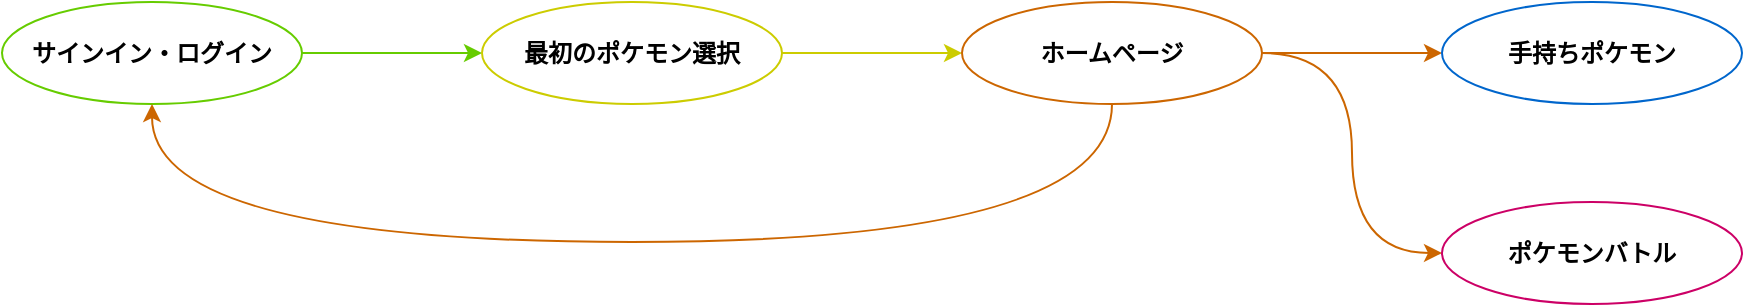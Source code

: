 <mxfile version="26.0.9">
  <diagram id="7gcUSTIZ7YSJ5vT40chW" name="Page-1">
    <mxGraphModel dx="1122" dy="844" grid="1" gridSize="10" guides="1" tooltips="1" connect="1" arrows="1" fold="1" page="1" pageScale="1" pageWidth="1169" pageHeight="827" math="0" shadow="0">
      <root>
        <mxCell id="0" />
        <mxCell id="1" parent="0" />
        <mxCell id="TPWycxajwszOOKe4HPmi-3" style="edgeStyle=orthogonalEdgeStyle;rounded=0;orthogonalLoop=1;jettySize=auto;html=1;entryX=0;entryY=0.5;entryDx=0;entryDy=0;strokeColor=#66CC00;fontStyle=1" edge="1" parent="1" source="TPWycxajwszOOKe4HPmi-2" target="TPWycxajwszOOKe4HPmi-4">
          <mxGeometry relative="1" as="geometry">
            <mxPoint x="360" y="186" as="targetPoint" />
          </mxGeometry>
        </mxCell>
        <mxCell id="TPWycxajwszOOKe4HPmi-2" value="サインイン・ログイン" style="ellipse;whiteSpace=wrap;html=1;align=center;strokeColor=#66CC00;fontStyle=1" vertex="1" parent="1">
          <mxGeometry x="130" y="160" width="150" height="51" as="geometry" />
        </mxCell>
        <mxCell id="TPWycxajwszOOKe4HPmi-6" style="edgeStyle=orthogonalEdgeStyle;rounded=0;orthogonalLoop=1;jettySize=auto;html=1;strokeColor=#CCCC00;fontStyle=1" edge="1" parent="1" source="TPWycxajwszOOKe4HPmi-4" target="TPWycxajwszOOKe4HPmi-5">
          <mxGeometry relative="1" as="geometry" />
        </mxCell>
        <mxCell id="TPWycxajwszOOKe4HPmi-4" value="最初のポケモン選択" style="ellipse;whiteSpace=wrap;html=1;align=center;strokeColor=#CCCC00;fontStyle=1" vertex="1" parent="1">
          <mxGeometry x="370" y="160" width="150" height="51" as="geometry" />
        </mxCell>
        <mxCell id="TPWycxajwszOOKe4HPmi-8" style="edgeStyle=orthogonalEdgeStyle;rounded=0;orthogonalLoop=1;jettySize=auto;html=1;entryX=0;entryY=0.5;entryDx=0;entryDy=0;strokeColor=#CC6600;fontStyle=1" edge="1" parent="1" source="TPWycxajwszOOKe4HPmi-5" target="TPWycxajwszOOKe4HPmi-7">
          <mxGeometry relative="1" as="geometry" />
        </mxCell>
        <mxCell id="TPWycxajwszOOKe4HPmi-10" style="edgeStyle=orthogonalEdgeStyle;rounded=0;orthogonalLoop=1;jettySize=auto;html=1;entryX=0;entryY=0.5;entryDx=0;entryDy=0;curved=1;strokeColor=#CC6600;fontStyle=1" edge="1" parent="1" source="TPWycxajwszOOKe4HPmi-5" target="TPWycxajwszOOKe4HPmi-9">
          <mxGeometry relative="1" as="geometry" />
        </mxCell>
        <mxCell id="TPWycxajwszOOKe4HPmi-5" value="ホームページ" style="ellipse;whiteSpace=wrap;html=1;align=center;strokeColor=#CC6600;fontStyle=1" vertex="1" parent="1">
          <mxGeometry x="610" y="160" width="150" height="51" as="geometry" />
        </mxCell>
        <mxCell id="TPWycxajwszOOKe4HPmi-7" value="手持ちポケモン" style="ellipse;whiteSpace=wrap;html=1;align=center;strokeColor=#0066CC;fontStyle=1" vertex="1" parent="1">
          <mxGeometry x="850" y="160" width="150" height="51" as="geometry" />
        </mxCell>
        <mxCell id="TPWycxajwszOOKe4HPmi-9" value="ポケモンバトル" style="ellipse;whiteSpace=wrap;html=1;align=center;strokeColor=#CC0066;fontStyle=1" vertex="1" parent="1">
          <mxGeometry x="850" y="260" width="150" height="51" as="geometry" />
        </mxCell>
        <mxCell id="TPWycxajwszOOKe4HPmi-14" value="" style="curved=1;endArrow=classic;html=1;rounded=0;exitX=0.5;exitY=1;exitDx=0;exitDy=0;entryX=0.5;entryY=1;entryDx=0;entryDy=0;edgeStyle=orthogonalEdgeStyle;strokeColor=#CC6600;fontStyle=1" edge="1" parent="1" source="TPWycxajwszOOKe4HPmi-5" target="TPWycxajwszOOKe4HPmi-2">
          <mxGeometry width="50" height="50" relative="1" as="geometry">
            <mxPoint x="500" y="370" as="sourcePoint" />
            <mxPoint x="390" y="250" as="targetPoint" />
            <Array as="points">
              <mxPoint x="685" y="280" />
              <mxPoint x="205" y="280" />
            </Array>
          </mxGeometry>
        </mxCell>
      </root>
    </mxGraphModel>
  </diagram>
</mxfile>
